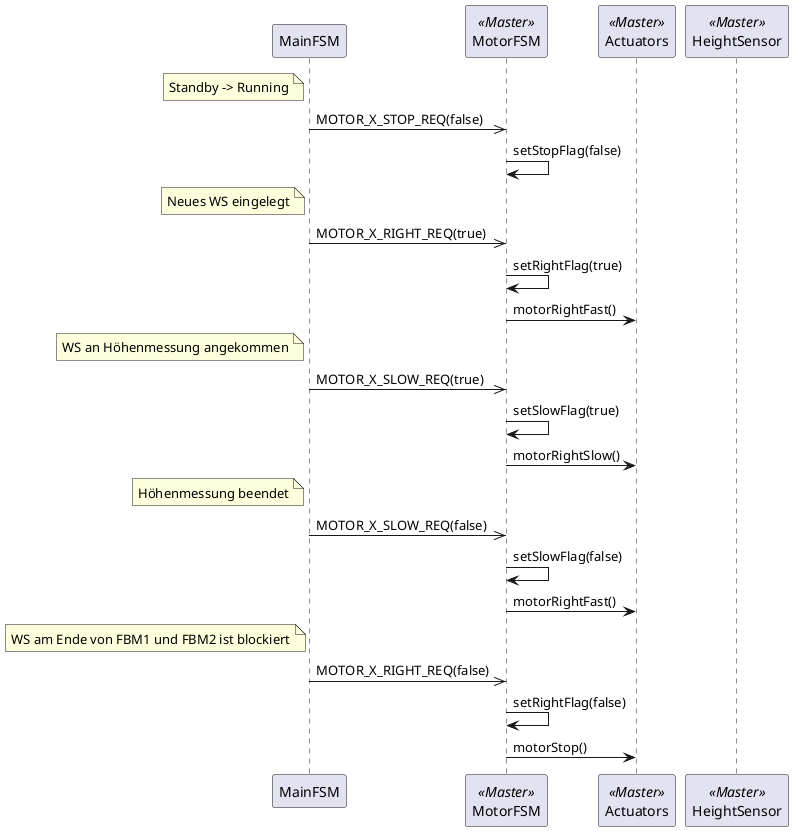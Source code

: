 @startuml
participant "MainFSM" as MainFSM
participant "MotorFSM" as MotorFSM_M << Master >>
participant "Actuators" as HAL_M << Master >>
participant "HeightSensor" as HM_M << Master >>

note left of MainFSM : Standby -> Running
MainFSM ->> MotorFSM_M : MOTOR_X_STOP_REQ(false)
MotorFSM_M -> MotorFSM_M : setStopFlag(false)
note left of MainFSM : Neues WS eingelegt
MainFSM ->> MotorFSM_M : MOTOR_X_RIGHT_REQ(true)
MotorFSM_M -> MotorFSM_M : setRightFlag(true)
MotorFSM_M -> HAL_M : motorRightFast()
note left of MainFSM : WS an Höhenmessung angekommen
MainFSM ->> MotorFSM_M : MOTOR_X_SLOW_REQ(true)
MotorFSM_M -> MotorFSM_M : setSlowFlag(true)
MotorFSM_M -> HAL_M : motorRightSlow()
note left of MainFSM : Höhenmessung beendet
MainFSM ->> MotorFSM_M : MOTOR_X_SLOW_REQ(false)
MotorFSM_M -> MotorFSM_M : setSlowFlag(false)
MotorFSM_M -> HAL_M : motorRightFast()
note left of MainFSM : WS am Ende von FBM1 und FBM2 ist blockiert
MainFSM ->> MotorFSM_M : MOTOR_X_RIGHT_REQ(false)
MotorFSM_M -> MotorFSM_M : setRightFlag(false)
MotorFSM_M -> HAL_M : motorStop()
@enduml